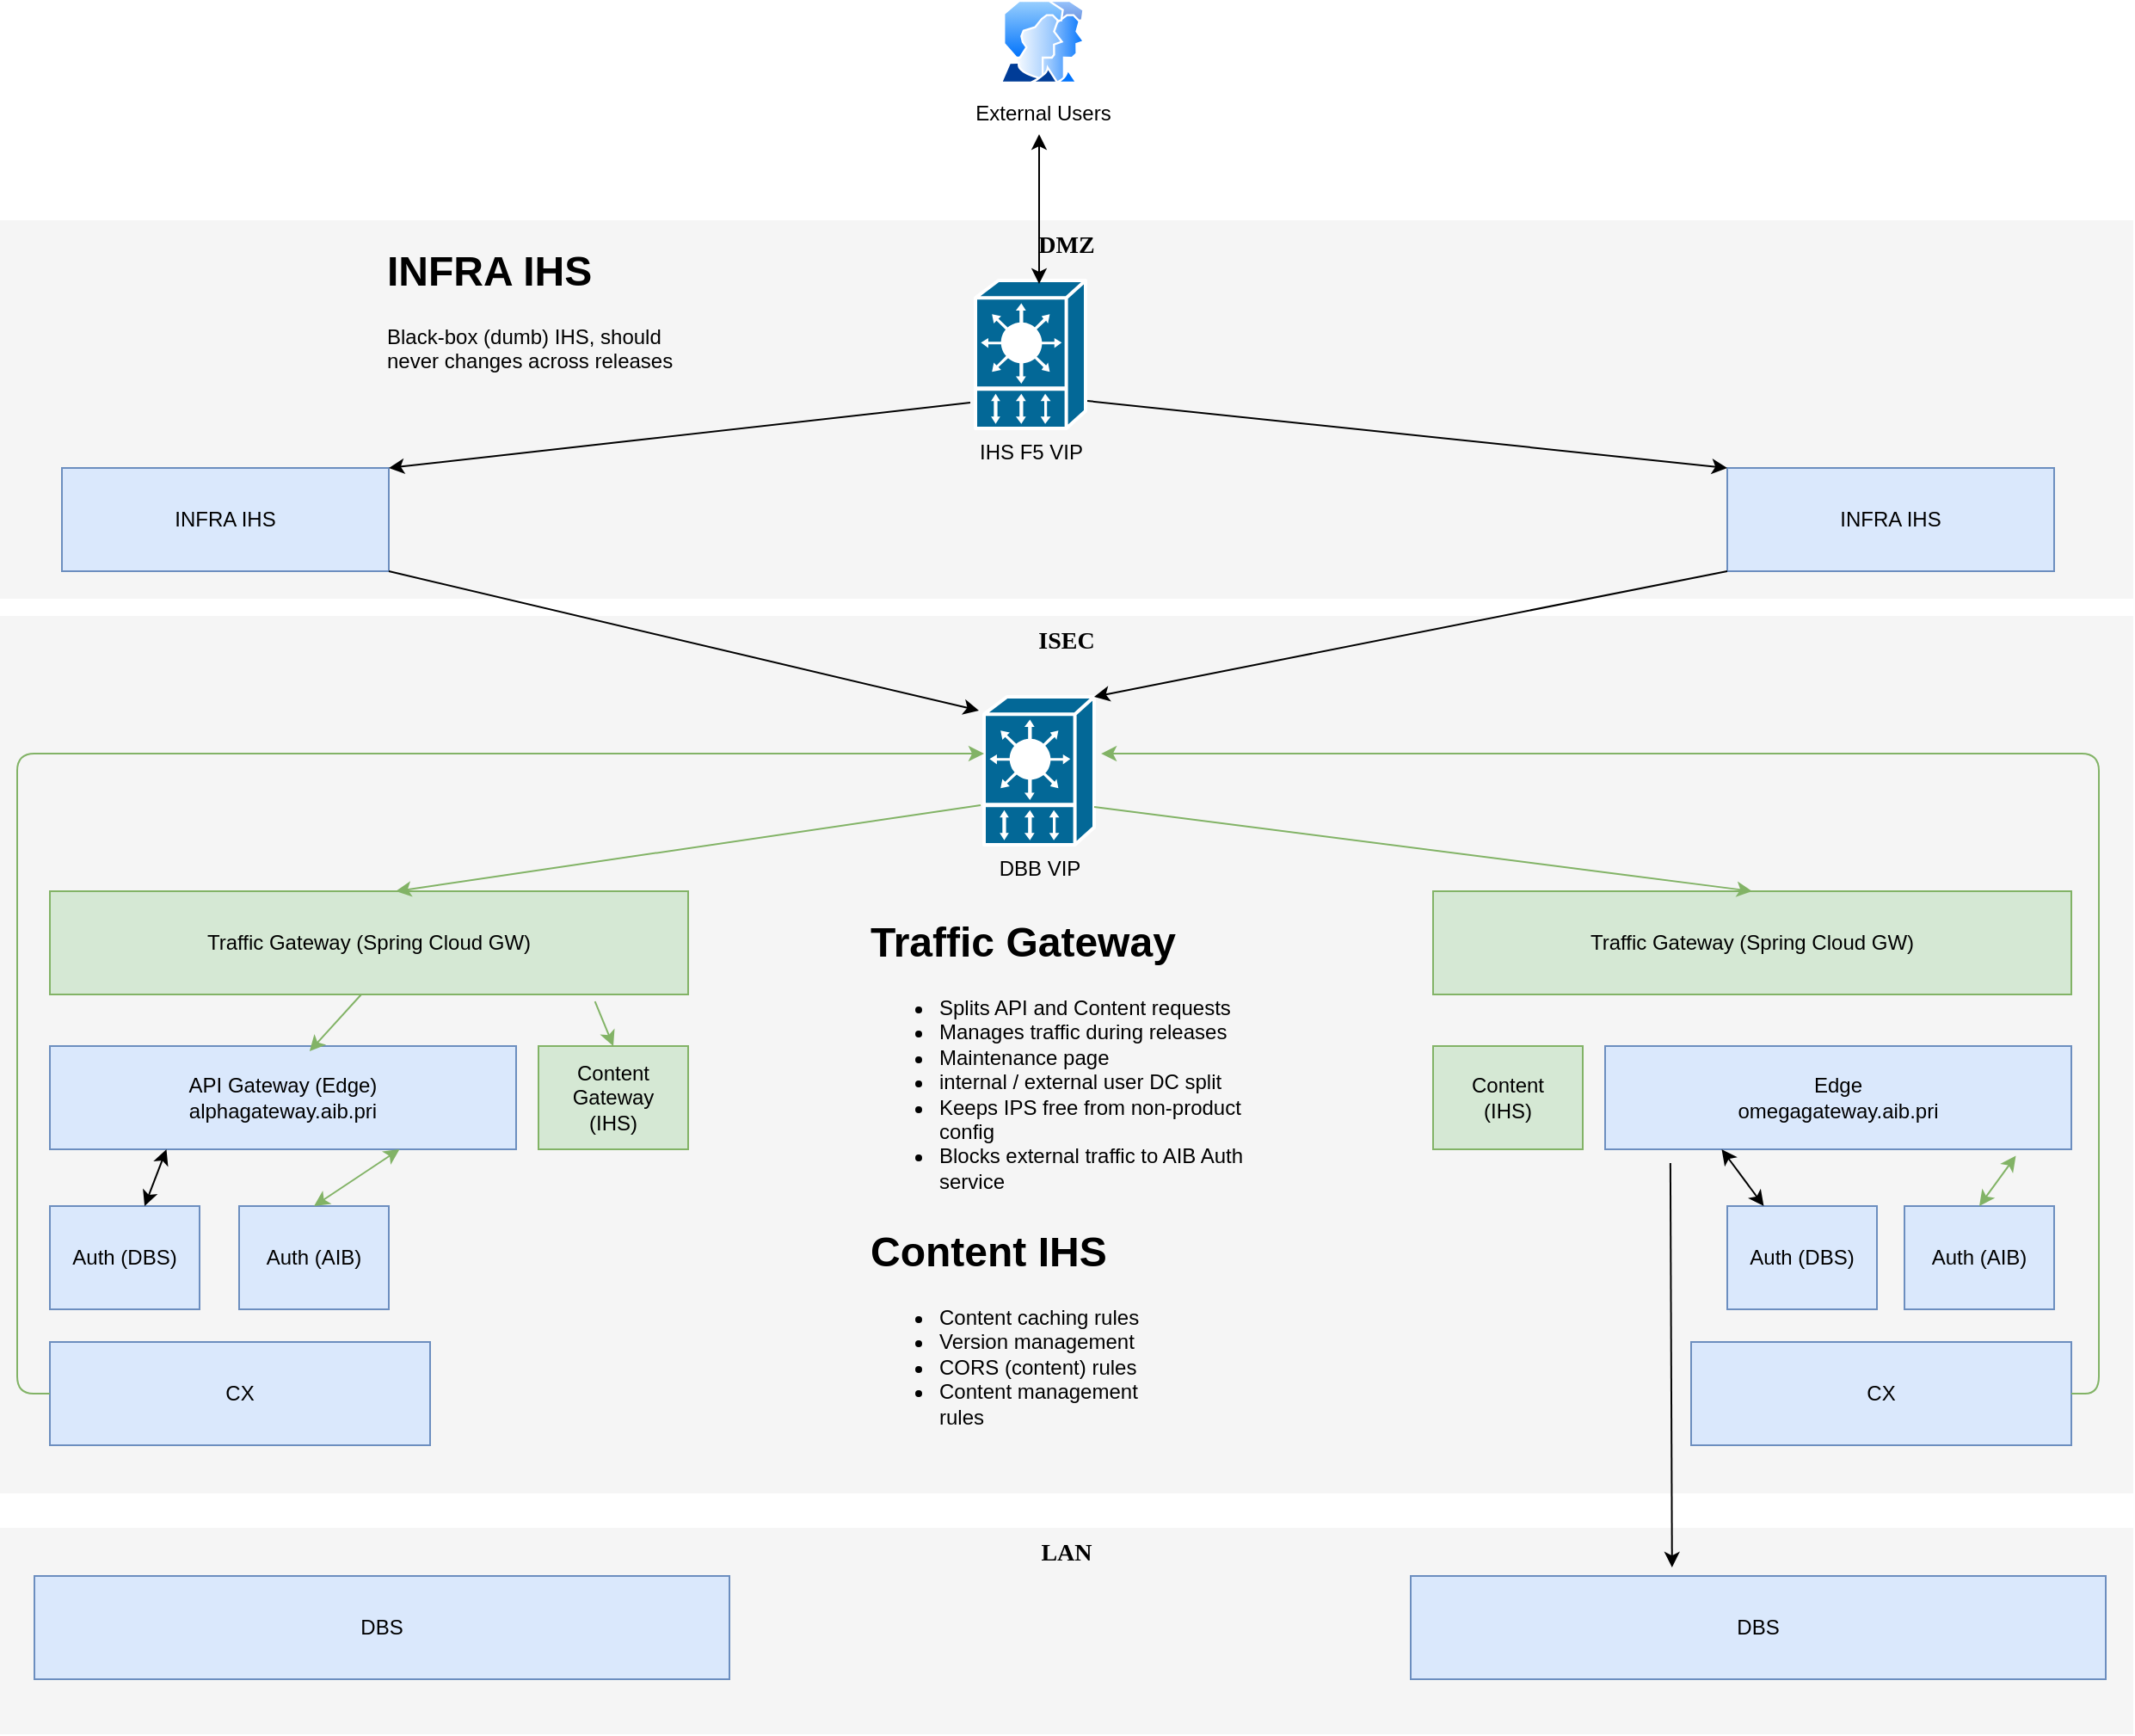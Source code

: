 <mxfile version="13.0.1" type="github">
  <diagram name="Page-1" id="c37626ed-c26b-45fb-9056-f9ebc6bb27b6">
    <mxGraphModel dx="1406" dy="698" grid="1" gridSize="10" guides="1" tooltips="1" connect="1" arrows="1" fold="1" page="1" pageScale="1" pageWidth="1100" pageHeight="850" background="#ffffff" math="0" shadow="0">
      <root>
        <mxCell id="0" />
        <mxCell id="1" parent="0" />
        <mxCell id="QfznqnuBZ1IlKUxBiRQi-20" value="LAN" style="whiteSpace=wrap;html=1;rounded=0;shadow=0;comic=0;strokeWidth=1;fontFamily=Verdana;fontSize=14;fillColor=#f5f5f5;strokeColor=none;verticalAlign=top;fontStyle=1" parent="1" vertex="1">
          <mxGeometry x="500" y="920" width="1240" height="120" as="geometry" />
        </mxCell>
        <mxCell id="1c7a67bf8fd3230f-83" value="DMZ" style="whiteSpace=wrap;html=1;rounded=0;shadow=0;comic=0;strokeWidth=1;fontFamily=Verdana;fontSize=14;fillColor=#f5f5f5;strokeColor=none;verticalAlign=top;fontStyle=1" parent="1" vertex="1">
          <mxGeometry x="500" y="160" width="1240" height="220" as="geometry" />
        </mxCell>
        <mxCell id="QfznqnuBZ1IlKUxBiRQi-1" value="IHS F5 VIP" style="shape=mxgraph.cisco.misc.vip;html=1;dashed=0;fillColor=#036897;strokeColor=#ffffff;strokeWidth=2;verticalLabelPosition=bottom;verticalAlign=top" parent="1" vertex="1">
          <mxGeometry x="1067" y="195" width="64" height="86" as="geometry" />
        </mxCell>
        <mxCell id="QfznqnuBZ1IlKUxBiRQi-4" value="External Users" style="aspect=fixed;perimeter=ellipsePerimeter;html=1;align=center;shadow=0;dashed=0;spacingTop=3;image;image=img/lib/active_directory/user_accounts.svg;" parent="1" vertex="1">
          <mxGeometry x="1081" y="32" width="50" height="48.5" as="geometry" />
        </mxCell>
        <mxCell id="QfznqnuBZ1IlKUxBiRQi-6" value="INFRA IHS" style="rounded=0;whiteSpace=wrap;html=1;fillColor=#dae8fc;strokeColor=#6c8ebf;" parent="1" vertex="1">
          <mxGeometry x="536" y="304" width="190" height="60" as="geometry" />
        </mxCell>
        <mxCell id="QfznqnuBZ1IlKUxBiRQi-7" value="INFRA IHS" style="rounded=0;whiteSpace=wrap;html=1;strokeColor=#6c8ebf;fillColor=#dae8fc;" parent="1" vertex="1">
          <mxGeometry x="1504" y="304" width="190" height="60" as="geometry" />
        </mxCell>
        <mxCell id="QfznqnuBZ1IlKUxBiRQi-9" value="ISEC" style="whiteSpace=wrap;html=1;rounded=0;shadow=0;comic=0;strokeWidth=1;fontFamily=Verdana;fontSize=14;fillColor=#f5f5f5;strokeColor=none;verticalAlign=top;fontStyle=1" parent="1" vertex="1">
          <mxGeometry x="500" y="390" width="1240" height="510" as="geometry" />
        </mxCell>
        <mxCell id="QfznqnuBZ1IlKUxBiRQi-11" value="API Gateway (Edge)&lt;br&gt;alphagateway.aib.pri" style="rounded=0;whiteSpace=wrap;html=1;strokeColor=#6c8ebf;fillColor=#dae8fc;" parent="1" vertex="1">
          <mxGeometry x="529" y="640" width="271" height="60" as="geometry" />
        </mxCell>
        <mxCell id="QfznqnuBZ1IlKUxBiRQi-12" value="Edge&lt;br&gt;omegagateway.aib.pri" style="rounded=0;whiteSpace=wrap;html=1;strokeColor=#6c8ebf;fillColor=#dae8fc;" parent="1" vertex="1">
          <mxGeometry x="1433" y="640" width="271" height="60" as="geometry" />
        </mxCell>
        <mxCell id="QfznqnuBZ1IlKUxBiRQi-13" value="DBB VIP" style="shape=mxgraph.cisco.misc.vip;html=1;dashed=0;fillColor=#036897;strokeColor=#ffffff;strokeWidth=2;verticalLabelPosition=bottom;verticalAlign=top" parent="1" vertex="1">
          <mxGeometry x="1072" y="437" width="64" height="86" as="geometry" />
        </mxCell>
        <mxCell id="QfznqnuBZ1IlKUxBiRQi-14" value="CX" style="rounded=0;whiteSpace=wrap;html=1;fillColor=#dae8fc;strokeColor=#6c8ebf;" parent="1" vertex="1">
          <mxGeometry x="529" y="812" width="221" height="60" as="geometry" />
        </mxCell>
        <mxCell id="QfznqnuBZ1IlKUxBiRQi-15" value="CX" style="rounded=0;whiteSpace=wrap;html=1;fillColor=#dae8fc;strokeColor=#6c8ebf;" parent="1" vertex="1">
          <mxGeometry x="1483" y="812" width="221" height="60" as="geometry" />
        </mxCell>
        <mxCell id="QfznqnuBZ1IlKUxBiRQi-16" value="Auth (DBS)" style="rounded=0;whiteSpace=wrap;html=1;fillColor=#dae8fc;strokeColor=#6c8ebf;" parent="1" vertex="1">
          <mxGeometry x="529" y="733" width="87" height="60" as="geometry" />
        </mxCell>
        <mxCell id="QfznqnuBZ1IlKUxBiRQi-17" value="Auth (DBS)" style="rounded=0;whiteSpace=wrap;html=1;strokeColor=#6c8ebf;fillColor=#dae8fc;" parent="1" vertex="1">
          <mxGeometry x="1504" y="733" width="87" height="60" as="geometry" />
        </mxCell>
        <mxCell id="6oNJGKLIgyjYE0U5j6M9-2" value="" style="endArrow=none;startArrow=classic;html=1;entryX=1.016;entryY=0.814;entryDx=0;entryDy=0;entryPerimeter=0;exitX=0;exitY=0;exitDx=0;exitDy=0;startFill=1;endFill=0;" parent="1" source="QfznqnuBZ1IlKUxBiRQi-7" target="QfznqnuBZ1IlKUxBiRQi-1" edge="1">
          <mxGeometry width="50" height="50" relative="1" as="geometry">
            <mxPoint x="1310" y="350" as="sourcePoint" />
            <mxPoint x="1360" y="300" as="targetPoint" />
          </mxGeometry>
        </mxCell>
        <mxCell id="6oNJGKLIgyjYE0U5j6M9-5" value="" style="endArrow=classic;startArrow=none;html=1;entryX=1;entryY=0;entryDx=0;entryDy=0;exitX=-0.047;exitY=0.826;exitDx=0;exitDy=0;exitPerimeter=0;startFill=0;" parent="1" source="QfznqnuBZ1IlKUxBiRQi-1" target="QfznqnuBZ1IlKUxBiRQi-6" edge="1">
          <mxGeometry width="50" height="50" relative="1" as="geometry">
            <mxPoint x="1120" y="480" as="sourcePoint" />
            <mxPoint x="1170" y="430" as="targetPoint" />
          </mxGeometry>
        </mxCell>
        <mxCell id="6oNJGKLIgyjYE0U5j6M9-6" value="" style="endArrow=none;startArrow=classic;html=1;entryX=1;entryY=1;entryDx=0;entryDy=0;exitX=-0.047;exitY=0.093;exitDx=0;exitDy=0;exitPerimeter=0;endFill=0;startFill=1;" parent="1" source="QfznqnuBZ1IlKUxBiRQi-13" target="QfznqnuBZ1IlKUxBiRQi-6" edge="1">
          <mxGeometry width="50" height="50" relative="1" as="geometry">
            <mxPoint x="1057" y="490.5" as="sourcePoint" />
            <mxPoint x="890" y="460" as="targetPoint" />
          </mxGeometry>
        </mxCell>
        <mxCell id="6oNJGKLIgyjYE0U5j6M9-7" value="" style="endArrow=none;startArrow=classic;html=1;entryX=0;entryY=1;entryDx=0;entryDy=0;exitX=1;exitY=0;exitDx=0;exitDy=0;exitPerimeter=0;endFill=0;startFill=1;" parent="1" source="QfznqnuBZ1IlKUxBiRQi-13" target="QfznqnuBZ1IlKUxBiRQi-7" edge="1">
          <mxGeometry width="50" height="50" relative="1" as="geometry">
            <mxPoint x="1139.992" y="496.999" as="sourcePoint" />
            <mxPoint x="1300" y="450" as="targetPoint" />
          </mxGeometry>
        </mxCell>
        <mxCell id="6oNJGKLIgyjYE0U5j6M9-11" value="" style="endArrow=classic;startArrow=classic;html=1;entryX=0.25;entryY=1;entryDx=0;entryDy=0;" parent="1" source="QfznqnuBZ1IlKUxBiRQi-16" target="QfznqnuBZ1IlKUxBiRQi-11" edge="1">
          <mxGeometry width="50" height="50" relative="1" as="geometry">
            <mxPoint x="760" y="688" as="sourcePoint" />
            <mxPoint x="810" y="638" as="targetPoint" />
          </mxGeometry>
        </mxCell>
        <mxCell id="6oNJGKLIgyjYE0U5j6M9-23" value="" style="endArrow=classic;startArrow=classic;html=1;entryX=0.25;entryY=1;entryDx=0;entryDy=0;" parent="1" source="QfznqnuBZ1IlKUxBiRQi-17" target="QfznqnuBZ1IlKUxBiRQi-12" edge="1">
          <mxGeometry width="50" height="50" relative="1" as="geometry">
            <mxPoint x="1170" y="728" as="sourcePoint" />
            <mxPoint x="1220" y="678" as="targetPoint" />
          </mxGeometry>
        </mxCell>
        <mxCell id="6oNJGKLIgyjYE0U5j6M9-28" value="Auth (AIB)" style="rounded=0;whiteSpace=wrap;html=1;fillColor=#dae8fc;strokeColor=#6c8ebf;" parent="1" vertex="1">
          <mxGeometry x="1607" y="733" width="87" height="60" as="geometry" />
        </mxCell>
        <mxCell id="6oNJGKLIgyjYE0U5j6M9-29" value="Auth (AIB)" style="rounded=0;whiteSpace=wrap;html=1;fillColor=#dae8fc;strokeColor=#6c8ebf;" parent="1" vertex="1">
          <mxGeometry x="639" y="733" width="87" height="60" as="geometry" />
        </mxCell>
        <mxCell id="RRaRMntgKjidEFnBLUo5-1" value="DBS" style="rounded=0;whiteSpace=wrap;html=1;fillColor=#dae8fc;strokeColor=#6c8ebf;" parent="1" vertex="1">
          <mxGeometry x="520" y="948" width="404" height="60" as="geometry" />
        </mxCell>
        <mxCell id="RRaRMntgKjidEFnBLUo5-2" value="DBS" style="rounded=0;whiteSpace=wrap;html=1;fillColor=#dae8fc;strokeColor=#6c8ebf;" parent="1" vertex="1">
          <mxGeometry x="1320" y="948" width="404" height="60" as="geometry" />
        </mxCell>
        <mxCell id="RRaRMntgKjidEFnBLUo5-9" value="" style="endArrow=classic;startArrow=classic;html=1;" parent="1" edge="1">
          <mxGeometry width="50" height="50" relative="1" as="geometry">
            <mxPoint x="1104" y="197" as="sourcePoint" />
            <mxPoint x="1104" y="110" as="targetPoint" />
          </mxGeometry>
        </mxCell>
        <mxCell id="EP9Ph4Vk5-Rlfjb0yMCm-3" value="" style="endArrow=classic;startArrow=classic;html=1;entryX=0.75;entryY=1;entryDx=0;entryDy=0;exitX=0.5;exitY=0;exitDx=0;exitDy=0;fillColor=#d5e8d4;strokeColor=#82b366;" parent="1" source="6oNJGKLIgyjYE0U5j6M9-29" target="QfznqnuBZ1IlKUxBiRQi-11" edge="1">
          <mxGeometry width="50" height="50" relative="1" as="geometry">
            <mxPoint x="820" y="670" as="sourcePoint" />
            <mxPoint x="810" y="740" as="targetPoint" />
          </mxGeometry>
        </mxCell>
        <mxCell id="EP9Ph4Vk5-Rlfjb0yMCm-6" value="Content Gateway&lt;br&gt;(IHS)" style="rounded=0;whiteSpace=wrap;html=1;fillColor=#d5e8d4;strokeColor=#82b366;" parent="1" vertex="1">
          <mxGeometry x="813" y="640" width="87" height="60" as="geometry" />
        </mxCell>
        <mxCell id="EP9Ph4Vk5-Rlfjb0yMCm-10" value="Content &lt;br&gt;(IHS)" style="rounded=0;whiteSpace=wrap;html=1;fillColor=#d5e8d4;strokeColor=#82b366;" parent="1" vertex="1">
          <mxGeometry x="1333" y="640" width="87" height="60" as="geometry" />
        </mxCell>
        <mxCell id="EP9Ph4Vk5-Rlfjb0yMCm-17" value="" style="endArrow=classic;startArrow=classic;html=1;entryX=0.881;entryY=1.063;entryDx=0;entryDy=0;entryPerimeter=0;exitX=0.5;exitY=0;exitDx=0;exitDy=0;fillColor=#d5e8d4;strokeColor=#82b366;" parent="1" source="6oNJGKLIgyjYE0U5j6M9-28" target="QfznqnuBZ1IlKUxBiRQi-12" edge="1">
          <mxGeometry width="50" height="50" relative="1" as="geometry">
            <mxPoint x="1630" y="770" as="sourcePoint" />
            <mxPoint x="1680" y="720" as="targetPoint" />
          </mxGeometry>
        </mxCell>
        <mxCell id="EP9Ph4Vk5-Rlfjb0yMCm-18" value="&lt;h1&gt;INFRA IHS&lt;/h1&gt;&lt;p&gt;Black-box (dumb) IHS, should never changes across releases&lt;/p&gt;" style="text;html=1;strokeColor=none;fillColor=none;spacing=5;spacingTop=-20;whiteSpace=wrap;overflow=hidden;rounded=0;" parent="1" vertex="1">
          <mxGeometry x="720" y="170" width="190" height="120" as="geometry" />
        </mxCell>
        <mxCell id="EP9Ph4Vk5-Rlfjb0yMCm-22" value="&lt;h1&gt;Content IHS&lt;/h1&gt;&lt;p&gt;&lt;/p&gt;&lt;ul&gt;&lt;li&gt;Content caching rules&lt;/li&gt;&lt;li&gt;Version management&lt;/li&gt;&lt;li&gt;CORS (content) rules&lt;/li&gt;&lt;li&gt;Content management rules&lt;/li&gt;&lt;/ul&gt;&lt;p&gt;&lt;/p&gt;&lt;p&gt;&lt;br&gt;&lt;/p&gt;" style="text;html=1;strokeColor=none;fillColor=none;spacing=5;spacingTop=-20;whiteSpace=wrap;overflow=hidden;rounded=0;" parent="1" vertex="1">
          <mxGeometry x="1001" y="740" width="190" height="120" as="geometry" />
        </mxCell>
        <mxCell id="EP9Ph4Vk5-Rlfjb0yMCm-23" value="" style="endArrow=classic;html=1;exitX=0;exitY=0.5;exitDx=0;exitDy=0;edgeStyle=elbowEdgeStyle;fillColor=#d5e8d4;strokeColor=#82b366;" parent="1" source="QfznqnuBZ1IlKUxBiRQi-14" edge="1">
          <mxGeometry width="50" height="50" relative="1" as="geometry">
            <mxPoint x="510" y="780" as="sourcePoint" />
            <mxPoint x="1072" y="470" as="targetPoint" />
            <Array as="points">
              <mxPoint x="510" y="640" />
            </Array>
          </mxGeometry>
        </mxCell>
        <mxCell id="EP9Ph4Vk5-Rlfjb0yMCm-24" value="" style="endArrow=classic;html=1;exitX=1;exitY=0.5;exitDx=0;exitDy=0;edgeStyle=elbowEdgeStyle;entryX=1.063;entryY=0.384;entryDx=0;entryDy=0;entryPerimeter=0;fillColor=#d5e8d4;strokeColor=#82b366;" parent="1" source="QfznqnuBZ1IlKUxBiRQi-15" target="QfznqnuBZ1IlKUxBiRQi-13" edge="1">
          <mxGeometry width="50" height="50" relative="1" as="geometry">
            <mxPoint x="1720" y="850" as="sourcePoint" />
            <mxPoint x="1810" y="740" as="targetPoint" />
            <Array as="points">
              <mxPoint x="1720" y="490" />
            </Array>
          </mxGeometry>
        </mxCell>
        <mxCell id="EP9Ph4Vk5-Rlfjb0yMCm-26" value="" style="endArrow=classic;startArrow=none;html=1;startFill=0;entryX=0.376;entryY=-0.083;entryDx=0;entryDy=0;entryPerimeter=0;exitX=0.14;exitY=1.133;exitDx=0;exitDy=0;exitPerimeter=0;" parent="1" source="QfznqnuBZ1IlKUxBiRQi-12" edge="1" target="RRaRMntgKjidEFnBLUo5-2">
          <mxGeometry width="50" height="50" relative="1" as="geometry">
            <mxPoint x="1330" y="670" as="sourcePoint" />
            <mxPoint x="1330.02" y="948" as="targetPoint" />
          </mxGeometry>
        </mxCell>
        <mxCell id="wRUYfPCryLNPpYMVrnq4-1" value="Traffic Gateway (Spring Cloud GW)" style="rounded=0;whiteSpace=wrap;html=1;fillColor=#d5e8d4;strokeColor=#82b366;" parent="1" vertex="1">
          <mxGeometry x="529" y="550" width="371" height="60" as="geometry" />
        </mxCell>
        <mxCell id="wRUYfPCryLNPpYMVrnq4-2" value="" style="endArrow=classic;html=1;exitX=0.557;exitY=0.05;exitDx=0;exitDy=0;exitPerimeter=0;entryX=0.557;entryY=0.05;entryDx=0;entryDy=0;entryPerimeter=0;fillColor=#d5e8d4;strokeColor=#82b366;" parent="1" target="QfznqnuBZ1IlKUxBiRQi-11" edge="1">
          <mxGeometry width="50" height="50" relative="1" as="geometry">
            <mxPoint x="710" y="610" as="sourcePoint" />
            <mxPoint x="660" y="660" as="targetPoint" />
          </mxGeometry>
        </mxCell>
        <mxCell id="wRUYfPCryLNPpYMVrnq4-3" value="Traffic Gateway (Spring Cloud GW)" style="rounded=0;whiteSpace=wrap;html=1;fillColor=#d5e8d4;strokeColor=#82b366;" parent="1" vertex="1">
          <mxGeometry x="1333" y="550" width="371" height="60" as="geometry" />
        </mxCell>
        <mxCell id="7arDR_sjY8IiMj0KGwgR-1" value="" style="endArrow=classic;html=1;entryX=0.542;entryY=0;entryDx=0;entryDy=0;entryPerimeter=0;exitX=-0.031;exitY=0.733;exitDx=0;exitDy=0;exitPerimeter=0;fillColor=#d5e8d4;strokeColor=#82b366;" edge="1" parent="1" source="QfznqnuBZ1IlKUxBiRQi-13" target="wRUYfPCryLNPpYMVrnq4-1">
          <mxGeometry width="50" height="50" relative="1" as="geometry">
            <mxPoint x="940" y="540" as="sourcePoint" />
            <mxPoint x="990" y="490" as="targetPoint" />
          </mxGeometry>
        </mxCell>
        <mxCell id="7arDR_sjY8IiMj0KGwgR-4" value="" style="endArrow=classic;html=1;exitX=0.854;exitY=1.067;exitDx=0;exitDy=0;exitPerimeter=0;entryX=0.5;entryY=0;entryDx=0;entryDy=0;fillColor=#d5e8d4;strokeColor=#82b366;" edge="1" parent="1" source="wRUYfPCryLNPpYMVrnq4-1" target="EP9Ph4Vk5-Rlfjb0yMCm-6">
          <mxGeometry width="50" height="50" relative="1" as="geometry">
            <mxPoint x="960" y="660" as="sourcePoint" />
            <mxPoint x="1010" y="610" as="targetPoint" />
          </mxGeometry>
        </mxCell>
        <mxCell id="7arDR_sjY8IiMj0KGwgR-5" value="&lt;h1&gt;Traffic Gateway&lt;/h1&gt;&lt;p&gt;&lt;/p&gt;&lt;ul&gt;&lt;li&gt;&lt;span&gt;Splits API and Content requests&lt;/span&gt;&lt;br&gt;&lt;/li&gt;&lt;li&gt;Manages traffic during releases&lt;/li&gt;&lt;li&gt;Maintenance page&lt;/li&gt;&lt;li&gt;internal / external user DC split&lt;/li&gt;&lt;li&gt;Keeps IPS free from non-product config&lt;/li&gt;&lt;li&gt;Blocks external traffic to AIB Auth service&lt;/li&gt;&lt;/ul&gt;&lt;p&gt;&lt;/p&gt;" style="text;html=1;strokeColor=none;fillColor=none;spacing=5;spacingTop=-20;whiteSpace=wrap;overflow=hidden;rounded=0;" vertex="1" parent="1">
          <mxGeometry x="1001" y="560" width="249" height="170" as="geometry" />
        </mxCell>
        <mxCell id="7arDR_sjY8IiMj0KGwgR-7" value="" style="endArrow=classic;html=1;entryX=0.5;entryY=0;entryDx=0;entryDy=0;exitX=1;exitY=0.744;exitDx=0;exitDy=0;exitPerimeter=0;fillColor=#d5e8d4;strokeColor=#82b366;" edge="1" parent="1" source="QfznqnuBZ1IlKUxBiRQi-13" target="wRUYfPCryLNPpYMVrnq4-3">
          <mxGeometry width="50" height="50" relative="1" as="geometry">
            <mxPoint x="1080.016" y="510.038" as="sourcePoint" />
            <mxPoint x="740.082" y="560" as="targetPoint" />
          </mxGeometry>
        </mxCell>
      </root>
    </mxGraphModel>
  </diagram>
</mxfile>
